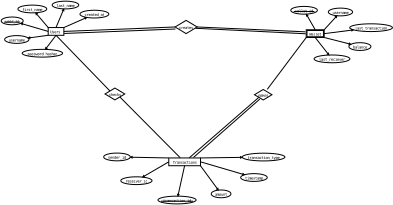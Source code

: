<?xml version="1.0" encoding="UTF-8"?>
<dia:diagram xmlns:dia="http://www.lysator.liu.se/~alla/dia/">
  <dia:layer name="Background" visible="true" active="true">
    <dia:object type="ER - Entity" version="0" id="O0">
      <dia:attribute name="obj_pos">
        <dia:point val="-115.061,-135.799"/>
      </dia:attribute>
      <dia:attribute name="obj_bb">
        <dia:rectangle val="-115.111,-135.849;-109.799,-133.161"/>
      </dia:attribute>
      <dia:attribute name="elem_corner">
        <dia:point val="-115.061,-135.799"/>
      </dia:attribute>
      <dia:attribute name="elem_width">
        <dia:real val="5.213"/>
      </dia:attribute>
      <dia:attribute name="elem_height">
        <dia:real val="2.588"/>
      </dia:attribute>
      <dia:attribute name="border_width">
        <dia:real val="0.1"/>
      </dia:attribute>
      <dia:attribute name="border_color">
        <dia:color val="#000000"/>
      </dia:attribute>
      <dia:attribute name="inner_color">
        <dia:color val="#ffffff"/>
      </dia:attribute>
      <dia:attribute name="name">
        <dia:string>#Users#</dia:string>
      </dia:attribute>
      <dia:attribute name="weak">
        <dia:boolean val="false"/>
      </dia:attribute>
      <dia:attribute name="associative">
        <dia:boolean val="false"/>
      </dia:attribute>
      <dia:attribute name="font">
        <dia:font family="monospace" style="0" name="Courier"/>
      </dia:attribute>
      <dia:attribute name="font_height">
        <dia:real val="1.588"/>
      </dia:attribute>
    </dia:object>
    <dia:object type="ER - Attribute" version="0" id="O1">
      <dia:attribute name="obj_pos">
        <dia:point val="-130.741,-139.309"/>
      </dia:attribute>
      <dia:attribute name="obj_bb">
        <dia:rectangle val="-130.791,-139.359;-123.354,-136.671"/>
      </dia:attribute>
      <dia:attribute name="elem_corner">
        <dia:point val="-130.741,-139.309"/>
      </dia:attribute>
      <dia:attribute name="elem_width">
        <dia:real val="7.338"/>
      </dia:attribute>
      <dia:attribute name="elem_height">
        <dia:real val="2.588"/>
      </dia:attribute>
      <dia:attribute name="border_width">
        <dia:real val="0.1"/>
      </dia:attribute>
      <dia:attribute name="border_color">
        <dia:color val="#000000"/>
      </dia:attribute>
      <dia:attribute name="inner_color">
        <dia:color val="#ffffff"/>
      </dia:attribute>
      <dia:attribute name="name">
        <dia:string>#user_id#</dia:string>
      </dia:attribute>
      <dia:attribute name="key">
        <dia:boolean val="true"/>
      </dia:attribute>
      <dia:attribute name="weak_key">
        <dia:boolean val="false"/>
      </dia:attribute>
      <dia:attribute name="derived">
        <dia:boolean val="false"/>
      </dia:attribute>
      <dia:attribute name="multivalued">
        <dia:boolean val="false"/>
      </dia:attribute>
      <dia:attribute name="font">
        <dia:font family="monospace" style="0" name="Courier"/>
      </dia:attribute>
      <dia:attribute name="font_height">
        <dia:real val="1.588"/>
      </dia:attribute>
    </dia:object>
    <dia:object type="ER - Attribute" version="0" id="O2">
      <dia:attribute name="obj_pos">
        <dia:point val="-125.169,-143.28"/>
      </dia:attribute>
      <dia:attribute name="obj_bb">
        <dia:rectangle val="-125.219,-143.33;-115.494,-140.642"/>
      </dia:attribute>
      <dia:attribute name="elem_corner">
        <dia:point val="-125.169,-143.28"/>
      </dia:attribute>
      <dia:attribute name="elem_width">
        <dia:real val="9.625"/>
      </dia:attribute>
      <dia:attribute name="elem_height">
        <dia:real val="2.588"/>
      </dia:attribute>
      <dia:attribute name="border_width">
        <dia:real val="0.1"/>
      </dia:attribute>
      <dia:attribute name="border_color">
        <dia:color val="#000000"/>
      </dia:attribute>
      <dia:attribute name="inner_color">
        <dia:color val="#ffffff"/>
      </dia:attribute>
      <dia:attribute name="name">
        <dia:string>#first_name#</dia:string>
      </dia:attribute>
      <dia:attribute name="key">
        <dia:boolean val="false"/>
      </dia:attribute>
      <dia:attribute name="weak_key">
        <dia:boolean val="false"/>
      </dia:attribute>
      <dia:attribute name="derived">
        <dia:boolean val="false"/>
      </dia:attribute>
      <dia:attribute name="multivalued">
        <dia:boolean val="false"/>
      </dia:attribute>
      <dia:attribute name="font">
        <dia:font family="monospace" style="0" name="Courier"/>
      </dia:attribute>
      <dia:attribute name="font_height">
        <dia:real val="1.588"/>
      </dia:attribute>
    </dia:object>
    <dia:object type="ER - Attribute" version="0" id="O3">
      <dia:attribute name="obj_pos">
        <dia:point val="-113.743,-144.597"/>
      </dia:attribute>
      <dia:attribute name="obj_bb">
        <dia:rectangle val="-113.793,-144.647;-104.831,-141.959"/>
      </dia:attribute>
      <dia:attribute name="elem_corner">
        <dia:point val="-113.743,-144.597"/>
      </dia:attribute>
      <dia:attribute name="elem_width">
        <dia:real val="8.863"/>
      </dia:attribute>
      <dia:attribute name="elem_height">
        <dia:real val="2.588"/>
      </dia:attribute>
      <dia:attribute name="border_width">
        <dia:real val="0.1"/>
      </dia:attribute>
      <dia:attribute name="border_color">
        <dia:color val="#000000"/>
      </dia:attribute>
      <dia:attribute name="inner_color">
        <dia:color val="#ffffff"/>
      </dia:attribute>
      <dia:attribute name="name">
        <dia:string>#last_name#</dia:string>
      </dia:attribute>
      <dia:attribute name="key">
        <dia:boolean val="false"/>
      </dia:attribute>
      <dia:attribute name="weak_key">
        <dia:boolean val="false"/>
      </dia:attribute>
      <dia:attribute name="derived">
        <dia:boolean val="false"/>
      </dia:attribute>
      <dia:attribute name="multivalued">
        <dia:boolean val="false"/>
      </dia:attribute>
      <dia:attribute name="font">
        <dia:font family="monospace" style="0" name="Courier"/>
      </dia:attribute>
      <dia:attribute name="font_height">
        <dia:real val="1.588"/>
      </dia:attribute>
    </dia:object>
    <dia:object type="ER - Attribute" version="0" id="O4">
      <dia:attribute name="obj_pos">
        <dia:point val="-129.585,-133.114"/>
      </dia:attribute>
      <dia:attribute name="obj_bb">
        <dia:rectangle val="-129.635,-133.164;-121.435,-130.476"/>
      </dia:attribute>
      <dia:attribute name="elem_corner">
        <dia:point val="-129.585,-133.114"/>
      </dia:attribute>
      <dia:attribute name="elem_width">
        <dia:real val="8.1"/>
      </dia:attribute>
      <dia:attribute name="elem_height">
        <dia:real val="2.588"/>
      </dia:attribute>
      <dia:attribute name="border_width">
        <dia:real val="0.1"/>
      </dia:attribute>
      <dia:attribute name="border_color">
        <dia:color val="#000000"/>
      </dia:attribute>
      <dia:attribute name="inner_color">
        <dia:color val="#ffffff"/>
      </dia:attribute>
      <dia:attribute name="name">
        <dia:string>#username#</dia:string>
      </dia:attribute>
      <dia:attribute name="key">
        <dia:boolean val="false"/>
      </dia:attribute>
      <dia:attribute name="weak_key">
        <dia:boolean val="false"/>
      </dia:attribute>
      <dia:attribute name="derived">
        <dia:boolean val="false"/>
      </dia:attribute>
      <dia:attribute name="multivalued">
        <dia:boolean val="false"/>
      </dia:attribute>
      <dia:attribute name="font">
        <dia:font family="monospace" style="0" name="Courier"/>
      </dia:attribute>
      <dia:attribute name="font_height">
        <dia:real val="1.588"/>
      </dia:attribute>
    </dia:object>
    <dia:object type="ER - Attribute" version="0" id="O5">
      <dia:attribute name="obj_pos">
        <dia:point val="-123.731,-128.532"/>
      </dia:attribute>
      <dia:attribute name="obj_bb">
        <dia:rectangle val="-123.781,-128.582;-110.244,-125.894"/>
      </dia:attribute>
      <dia:attribute name="elem_corner">
        <dia:point val="-123.731,-128.532"/>
      </dia:attribute>
      <dia:attribute name="elem_width">
        <dia:real val="13.438"/>
      </dia:attribute>
      <dia:attribute name="elem_height">
        <dia:real val="2.588"/>
      </dia:attribute>
      <dia:attribute name="border_width">
        <dia:real val="0.1"/>
      </dia:attribute>
      <dia:attribute name="border_color">
        <dia:color val="#000000"/>
      </dia:attribute>
      <dia:attribute name="inner_color">
        <dia:color val="#ffffff"/>
      </dia:attribute>
      <dia:attribute name="name">
        <dia:string>#password_hashed#</dia:string>
      </dia:attribute>
      <dia:attribute name="key">
        <dia:boolean val="false"/>
      </dia:attribute>
      <dia:attribute name="weak_key">
        <dia:boolean val="false"/>
      </dia:attribute>
      <dia:attribute name="derived">
        <dia:boolean val="false"/>
      </dia:attribute>
      <dia:attribute name="multivalued">
        <dia:boolean val="false"/>
      </dia:attribute>
      <dia:attribute name="font">
        <dia:font family="monospace" style="0" name="Courier"/>
      </dia:attribute>
      <dia:attribute name="font_height">
        <dia:real val="1.588"/>
      </dia:attribute>
    </dia:object>
    <dia:object type="ER - Attribute" version="0" id="O6">
      <dia:attribute name="obj_pos">
        <dia:point val="-104.483,-141.57"/>
      </dia:attribute>
      <dia:attribute name="obj_bb">
        <dia:rectangle val="-104.533,-141.62;-94.808,-138.932"/>
      </dia:attribute>
      <dia:attribute name="elem_corner">
        <dia:point val="-104.483,-141.57"/>
      </dia:attribute>
      <dia:attribute name="elem_width">
        <dia:real val="9.625"/>
      </dia:attribute>
      <dia:attribute name="elem_height">
        <dia:real val="2.588"/>
      </dia:attribute>
      <dia:attribute name="border_width">
        <dia:real val="0.1"/>
      </dia:attribute>
      <dia:attribute name="border_color">
        <dia:color val="#000000"/>
      </dia:attribute>
      <dia:attribute name="inner_color">
        <dia:color val="#ffffff"/>
      </dia:attribute>
      <dia:attribute name="name">
        <dia:string>#created_at#</dia:string>
      </dia:attribute>
      <dia:attribute name="key">
        <dia:boolean val="false"/>
      </dia:attribute>
      <dia:attribute name="weak_key">
        <dia:boolean val="false"/>
      </dia:attribute>
      <dia:attribute name="derived">
        <dia:boolean val="false"/>
      </dia:attribute>
      <dia:attribute name="multivalued">
        <dia:boolean val="false"/>
      </dia:attribute>
      <dia:attribute name="font">
        <dia:font family="monospace" style="0" name="Courier"/>
      </dia:attribute>
      <dia:attribute name="font_height">
        <dia:real val="1.588"/>
      </dia:attribute>
    </dia:object>
    <dia:object type="Standard - Line" version="0" id="O7">
      <dia:attribute name="obj_pos">
        <dia:point val="-109.849,-135.799"/>
      </dia:attribute>
      <dia:attribute name="obj_bb">
        <dia:rectangle val="-109.915,-139.246;-102.123,-135.733"/>
      </dia:attribute>
      <dia:attribute name="conn_endpoints">
        <dia:point val="-109.849,-135.799"/>
        <dia:point val="-102.226,-139.152"/>
      </dia:attribute>
      <dia:attribute name="numcp">
        <dia:int val="1"/>
      </dia:attribute>
      <dia:attribute name="end_arrow">
        <dia:enum val="3"/>
      </dia:attribute>
      <dia:attribute name="end_arrow_length">
        <dia:real val="0.5"/>
      </dia:attribute>
      <dia:attribute name="end_arrow_width">
        <dia:real val="0.5"/>
      </dia:attribute>
      <dia:connections>
        <dia:connection handle="0" to="O0" connection="2"/>
        <dia:connection handle="1" to="O6" connection="8"/>
      </dia:connections>
    </dia:object>
    <dia:object type="Standard - Line" version="0" id="O8">
      <dia:attribute name="obj_pos">
        <dia:point val="-112.455,-135.799"/>
      </dia:attribute>
      <dia:attribute name="obj_bb">
        <dia:rectangle val="-112.52,-142.076;-109.766,-135.734"/>
      </dia:attribute>
      <dia:attribute name="conn_endpoints">
        <dia:point val="-112.455,-135.799"/>
        <dia:point val="-109.869,-141.973"/>
      </dia:attribute>
      <dia:attribute name="numcp">
        <dia:int val="1"/>
      </dia:attribute>
      <dia:attribute name="end_arrow">
        <dia:enum val="3"/>
      </dia:attribute>
      <dia:attribute name="end_arrow_length">
        <dia:real val="0.5"/>
      </dia:attribute>
      <dia:attribute name="end_arrow_width">
        <dia:real val="0.5"/>
      </dia:attribute>
      <dia:connections>
        <dia:connection handle="0" to="O0" connection="1"/>
        <dia:connection handle="1" to="O3" connection="8"/>
      </dia:connections>
    </dia:object>
    <dia:object type="Standard - Line" version="0" id="O9">
      <dia:attribute name="obj_pos">
        <dia:point val="-115.061,-135.799"/>
      </dia:attribute>
      <dia:attribute name="obj_bb">
        <dia:rectangle val="-119.32,-140.775;-114.991,-135.729"/>
      </dia:attribute>
      <dia:attribute name="conn_endpoints">
        <dia:point val="-115.061,-135.799"/>
        <dia:point val="-119.247,-140.69"/>
      </dia:attribute>
      <dia:attribute name="numcp">
        <dia:int val="1"/>
      </dia:attribute>
      <dia:attribute name="end_arrow">
        <dia:enum val="3"/>
      </dia:attribute>
      <dia:attribute name="end_arrow_length">
        <dia:real val="0.5"/>
      </dia:attribute>
      <dia:attribute name="end_arrow_width">
        <dia:real val="0.5"/>
      </dia:attribute>
      <dia:connections>
        <dia:connection handle="0" to="O0" connection="0"/>
        <dia:connection handle="1" to="O2" connection="8"/>
      </dia:connections>
    </dia:object>
    <dia:object type="Standard - Line" version="0" id="O10">
      <dia:attribute name="obj_pos">
        <dia:point val="-115.061,-134.505"/>
      </dia:attribute>
      <dia:attribute name="obj_bb">
        <dia:rectangle val="-124.307,-137.339;-114.999,-134.443"/>
      </dia:attribute>
      <dia:attribute name="conn_endpoints">
        <dia:point val="-115.061,-134.505"/>
        <dia:point val="-124.2,-137.176"/>
      </dia:attribute>
      <dia:attribute name="numcp">
        <dia:int val="1"/>
      </dia:attribute>
      <dia:attribute name="end_arrow">
        <dia:enum val="3"/>
      </dia:attribute>
      <dia:attribute name="end_arrow_length">
        <dia:real val="0.5"/>
      </dia:attribute>
      <dia:attribute name="end_arrow_width">
        <dia:real val="0.5"/>
      </dia:attribute>
      <dia:connections>
        <dia:connection handle="0" to="O0" connection="3"/>
        <dia:connection handle="1" to="O1" connection="8"/>
      </dia:connections>
    </dia:object>
    <dia:object type="Standard - Line" version="0" id="O11">
      <dia:attribute name="obj_pos">
        <dia:point val="-115.061,-133.211"/>
      </dia:attribute>
      <dia:attribute name="obj_bb">
        <dia:rectangle val="-121.859,-133.267;-115.005,-132.067"/>
      </dia:attribute>
      <dia:attribute name="conn_endpoints">
        <dia:point val="-115.061,-133.211"/>
        <dia:point val="-121.748,-132.323"/>
      </dia:attribute>
      <dia:attribute name="numcp">
        <dia:int val="1"/>
      </dia:attribute>
      <dia:attribute name="end_arrow">
        <dia:enum val="3"/>
      </dia:attribute>
      <dia:attribute name="end_arrow_length">
        <dia:real val="0.5"/>
      </dia:attribute>
      <dia:attribute name="end_arrow_width">
        <dia:real val="0.5"/>
      </dia:attribute>
      <dia:connections>
        <dia:connection handle="0" to="O0" connection="5"/>
        <dia:connection handle="1" to="O4" connection="8"/>
      </dia:connections>
    </dia:object>
    <dia:object type="Standard - Line" version="0" id="O12">
      <dia:attribute name="obj_pos">
        <dia:point val="-112.455,-133.211"/>
      </dia:attribute>
      <dia:attribute name="obj_bb">
        <dia:rectangle val="-116.075,-133.281;-112.385,-128.469"/>
      </dia:attribute>
      <dia:attribute name="conn_endpoints">
        <dia:point val="-112.455,-133.211"/>
        <dia:point val="-116.005,-128.558"/>
      </dia:attribute>
      <dia:attribute name="numcp">
        <dia:int val="1"/>
      </dia:attribute>
      <dia:attribute name="end_arrow">
        <dia:enum val="3"/>
      </dia:attribute>
      <dia:attribute name="end_arrow_length">
        <dia:real val="0.5"/>
      </dia:attribute>
      <dia:attribute name="end_arrow_width">
        <dia:real val="0.5"/>
      </dia:attribute>
      <dia:connections>
        <dia:connection handle="0" to="O0" connection="6"/>
        <dia:connection handle="1" to="O5" connection="8"/>
      </dia:connections>
    </dia:object>
    <dia:object type="ER - Entity" version="0" id="O13">
      <dia:attribute name="obj_pos">
        <dia:point val="-29.047,-135.066"/>
      </dia:attribute>
      <dia:attribute name="obj_bb">
        <dia:rectangle val="-29.097,-135.116;-23.022,-132.428"/>
      </dia:attribute>
      <dia:attribute name="elem_corner">
        <dia:point val="-29.047,-135.066"/>
      </dia:attribute>
      <dia:attribute name="elem_width">
        <dia:real val="5.975"/>
      </dia:attribute>
      <dia:attribute name="elem_height">
        <dia:real val="2.588"/>
      </dia:attribute>
      <dia:attribute name="border_width">
        <dia:real val="0.1"/>
      </dia:attribute>
      <dia:attribute name="border_color">
        <dia:color val="#000000"/>
      </dia:attribute>
      <dia:attribute name="inner_color">
        <dia:color val="#ffffff"/>
      </dia:attribute>
      <dia:attribute name="name">
        <dia:string>#Wallet#</dia:string>
      </dia:attribute>
      <dia:attribute name="weak">
        <dia:boolean val="true"/>
      </dia:attribute>
      <dia:attribute name="associative">
        <dia:boolean val="false"/>
      </dia:attribute>
      <dia:attribute name="font">
        <dia:font family="monospace" style="0" name="Courier"/>
      </dia:attribute>
      <dia:attribute name="font_height">
        <dia:real val="1.588"/>
      </dia:attribute>
    </dia:object>
    <dia:object type="ER - Attribute" version="0" id="O14">
      <dia:attribute name="obj_pos">
        <dia:point val="-34.209,-142.844"/>
      </dia:attribute>
      <dia:attribute name="obj_bb">
        <dia:rectangle val="-34.259,-142.894;-25.297,-140.206"/>
      </dia:attribute>
      <dia:attribute name="elem_corner">
        <dia:point val="-34.209,-142.844"/>
      </dia:attribute>
      <dia:attribute name="elem_width">
        <dia:real val="8.863"/>
      </dia:attribute>
      <dia:attribute name="elem_height">
        <dia:real val="2.588"/>
      </dia:attribute>
      <dia:attribute name="border_width">
        <dia:real val="0.1"/>
      </dia:attribute>
      <dia:attribute name="border_color">
        <dia:color val="#000000"/>
      </dia:attribute>
      <dia:attribute name="inner_color">
        <dia:color val="#ffffff"/>
      </dia:attribute>
      <dia:attribute name="name">
        <dia:string>#wallet_id#</dia:string>
      </dia:attribute>
      <dia:attribute name="key">
        <dia:boolean val="true"/>
      </dia:attribute>
      <dia:attribute name="weak_key">
        <dia:boolean val="false"/>
      </dia:attribute>
      <dia:attribute name="derived">
        <dia:boolean val="false"/>
      </dia:attribute>
      <dia:attribute name="multivalued">
        <dia:boolean val="false"/>
      </dia:attribute>
      <dia:attribute name="font">
        <dia:font family="monospace" style="0" name="Courier"/>
      </dia:attribute>
      <dia:attribute name="font_height">
        <dia:real val="1.588"/>
      </dia:attribute>
    </dia:object>
    <dia:object type="ER - Attribute" version="0" id="O15">
      <dia:attribute name="obj_pos">
        <dia:point val="-21.694,-142.278"/>
      </dia:attribute>
      <dia:attribute name="obj_bb">
        <dia:rectangle val="-21.744,-142.328;-13.543,-139.64"/>
      </dia:attribute>
      <dia:attribute name="elem_corner">
        <dia:point val="-21.694,-142.278"/>
      </dia:attribute>
      <dia:attribute name="elem_width">
        <dia:real val="8.1"/>
      </dia:attribute>
      <dia:attribute name="elem_height">
        <dia:real val="2.588"/>
      </dia:attribute>
      <dia:attribute name="border_width">
        <dia:real val="0.1"/>
      </dia:attribute>
      <dia:attribute name="border_color">
        <dia:color val="#000000"/>
      </dia:attribute>
      <dia:attribute name="inner_color">
        <dia:color val="#ffffff"/>
      </dia:attribute>
      <dia:attribute name="name">
        <dia:string>#username#</dia:string>
      </dia:attribute>
      <dia:attribute name="key">
        <dia:boolean val="false"/>
      </dia:attribute>
      <dia:attribute name="weak_key">
        <dia:boolean val="false"/>
      </dia:attribute>
      <dia:attribute name="derived">
        <dia:boolean val="false"/>
      </dia:attribute>
      <dia:attribute name="multivalued">
        <dia:boolean val="false"/>
      </dia:attribute>
      <dia:attribute name="font">
        <dia:font family="monospace" style="0" name="Courier"/>
      </dia:attribute>
      <dia:attribute name="font_height">
        <dia:real val="1.588"/>
      </dia:attribute>
    </dia:object>
    <dia:object type="ER - Attribute" version="0" id="O16">
      <dia:attribute name="obj_pos">
        <dia:point val="-14.835,-130.753"/>
      </dia:attribute>
      <dia:attribute name="obj_bb">
        <dia:rectangle val="-14.885,-130.803;-7.447,-128.115"/>
      </dia:attribute>
      <dia:attribute name="elem_corner">
        <dia:point val="-14.835,-130.753"/>
      </dia:attribute>
      <dia:attribute name="elem_width">
        <dia:real val="7.338"/>
      </dia:attribute>
      <dia:attribute name="elem_height">
        <dia:real val="2.588"/>
      </dia:attribute>
      <dia:attribute name="border_width">
        <dia:real val="0.1"/>
      </dia:attribute>
      <dia:attribute name="border_color">
        <dia:color val="#000000"/>
      </dia:attribute>
      <dia:attribute name="inner_color">
        <dia:color val="#ffffff"/>
      </dia:attribute>
      <dia:attribute name="name">
        <dia:string>#balance#</dia:string>
      </dia:attribute>
      <dia:attribute name="key">
        <dia:boolean val="false"/>
      </dia:attribute>
      <dia:attribute name="weak_key">
        <dia:boolean val="false"/>
      </dia:attribute>
      <dia:attribute name="derived">
        <dia:boolean val="false"/>
      </dia:attribute>
      <dia:attribute name="multivalued">
        <dia:boolean val="false"/>
      </dia:attribute>
      <dia:attribute name="font">
        <dia:font family="monospace" style="0" name="Courier"/>
      </dia:attribute>
      <dia:attribute name="font_height">
        <dia:real val="1.588"/>
      </dia:attribute>
    </dia:object>
    <dia:object type="ER - Attribute" version="0" id="O17">
      <dia:attribute name="obj_pos">
        <dia:point val="-14.552,-137.046"/>
      </dia:attribute>
      <dia:attribute name="obj_bb">
        <dia:rectangle val="-14.602,-137.096;-0.302,-134.408"/>
      </dia:attribute>
      <dia:attribute name="elem_corner">
        <dia:point val="-14.552,-137.046"/>
      </dia:attribute>
      <dia:attribute name="elem_width">
        <dia:real val="14.2"/>
      </dia:attribute>
      <dia:attribute name="elem_height">
        <dia:real val="2.588"/>
      </dia:attribute>
      <dia:attribute name="border_width">
        <dia:real val="0.1"/>
      </dia:attribute>
      <dia:attribute name="border_color">
        <dia:color val="#000000"/>
      </dia:attribute>
      <dia:attribute name="inner_color">
        <dia:color val="#ffffff"/>
      </dia:attribute>
      <dia:attribute name="name">
        <dia:string>#last_transaction#</dia:string>
      </dia:attribute>
      <dia:attribute name="key">
        <dia:boolean val="false"/>
      </dia:attribute>
      <dia:attribute name="weak_key">
        <dia:boolean val="false"/>
      </dia:attribute>
      <dia:attribute name="derived">
        <dia:boolean val="false"/>
      </dia:attribute>
      <dia:attribute name="multivalued">
        <dia:boolean val="false"/>
      </dia:attribute>
      <dia:attribute name="font">
        <dia:font family="monospace" style="0" name="Courier"/>
      </dia:attribute>
      <dia:attribute name="font_height">
        <dia:real val="1.588"/>
      </dia:attribute>
    </dia:object>
    <dia:object type="ER - Attribute" version="0" id="O18">
      <dia:attribute name="obj_pos">
        <dia:point val="-26.431,-126.651"/>
      </dia:attribute>
      <dia:attribute name="obj_bb">
        <dia:rectangle val="-26.481,-126.701;-14.469,-124.013"/>
      </dia:attribute>
      <dia:attribute name="elem_corner">
        <dia:point val="-26.431,-126.651"/>
      </dia:attribute>
      <dia:attribute name="elem_width">
        <dia:real val="11.912"/>
      </dia:attribute>
      <dia:attribute name="elem_height">
        <dia:real val="2.588"/>
      </dia:attribute>
      <dia:attribute name="border_width">
        <dia:real val="0.1"/>
      </dia:attribute>
      <dia:attribute name="border_color">
        <dia:color val="#000000"/>
      </dia:attribute>
      <dia:attribute name="inner_color">
        <dia:color val="#ffffff"/>
      </dia:attribute>
      <dia:attribute name="name">
        <dia:string>#last_reciever#</dia:string>
      </dia:attribute>
      <dia:attribute name="key">
        <dia:boolean val="false"/>
      </dia:attribute>
      <dia:attribute name="weak_key">
        <dia:boolean val="false"/>
      </dia:attribute>
      <dia:attribute name="derived">
        <dia:boolean val="false"/>
      </dia:attribute>
      <dia:attribute name="multivalued">
        <dia:boolean val="false"/>
      </dia:attribute>
      <dia:attribute name="font">
        <dia:font family="monospace" style="0" name="Courier"/>
      </dia:attribute>
      <dia:attribute name="font_height">
        <dia:real val="1.588"/>
      </dia:attribute>
    </dia:object>
    <dia:object type="Standard - Line" version="0" id="O19">
      <dia:attribute name="obj_pos">
        <dia:point val="-26.06,-135.066"/>
      </dia:attribute>
      <dia:attribute name="obj_bb">
        <dia:rectangle val="-29.091,-140.328;-25.992,-134.998"/>
      </dia:attribute>
      <dia:attribute name="conn_endpoints">
        <dia:point val="-26.06,-135.066"/>
        <dia:point val="-29.021,-140.231"/>
      </dia:attribute>
      <dia:attribute name="numcp">
        <dia:int val="1"/>
      </dia:attribute>
      <dia:attribute name="end_arrow">
        <dia:enum val="3"/>
      </dia:attribute>
      <dia:attribute name="end_arrow_length">
        <dia:real val="0.5"/>
      </dia:attribute>
      <dia:attribute name="end_arrow_width">
        <dia:real val="0.5"/>
      </dia:attribute>
      <dia:connections>
        <dia:connection handle="0" to="O13" connection="1"/>
        <dia:connection handle="1" to="O14" connection="8"/>
      </dia:connections>
    </dia:object>
    <dia:object type="Standard - Line" version="0" id="O20">
      <dia:attribute name="obj_pos">
        <dia:point val="-23.072,-135.066"/>
      </dia:attribute>
      <dia:attribute name="obj_bb">
        <dia:rectangle val="-23.143,-139.789;-18.74,-134.995"/>
      </dia:attribute>
      <dia:attribute name="conn_endpoints">
        <dia:point val="-23.072,-135.066"/>
        <dia:point val="-18.816,-139.706"/>
      </dia:attribute>
      <dia:attribute name="numcp">
        <dia:int val="1"/>
      </dia:attribute>
      <dia:attribute name="end_arrow">
        <dia:enum val="3"/>
      </dia:attribute>
      <dia:attribute name="end_arrow_length">
        <dia:real val="0.5"/>
      </dia:attribute>
      <dia:attribute name="end_arrow_width">
        <dia:real val="0.5"/>
      </dia:attribute>
      <dia:connections>
        <dia:connection handle="0" to="O13" connection="2"/>
        <dia:connection handle="1" to="O15" connection="8"/>
      </dia:connections>
    </dia:object>
    <dia:object type="Standard - Line" version="0" id="O21">
      <dia:attribute name="obj_pos">
        <dia:point val="-23.072,-133.772"/>
      </dia:attribute>
      <dia:attribute name="obj_bb">
        <dia:rectangle val="-23.128,-135.266;-13.219,-133.716"/>
      </dia:attribute>
      <dia:attribute name="conn_endpoints">
        <dia:point val="-23.072,-133.772"/>
        <dia:point val="-13.33,-135.007"/>
      </dia:attribute>
      <dia:attribute name="numcp">
        <dia:int val="1"/>
      </dia:attribute>
      <dia:attribute name="end_arrow">
        <dia:enum val="3"/>
      </dia:attribute>
      <dia:attribute name="end_arrow_length">
        <dia:real val="0.5"/>
      </dia:attribute>
      <dia:attribute name="end_arrow_width">
        <dia:real val="0.5"/>
      </dia:attribute>
      <dia:connections>
        <dia:connection handle="0" to="O13" connection="4"/>
        <dia:connection handle="1" to="O17" connection="8"/>
      </dia:connections>
    </dia:object>
    <dia:object type="Standard - Line" version="0" id="O22">
      <dia:attribute name="obj_pos">
        <dia:point val="-23.072,-132.478"/>
      </dia:attribute>
      <dia:attribute name="obj_bb">
        <dia:rectangle val="-23.133,-132.539;-14.084,-130.041"/>
      </dia:attribute>
      <dia:attribute name="conn_endpoints">
        <dia:point val="-23.072,-132.478"/>
        <dia:point val="-14.193,-130.227"/>
      </dia:attribute>
      <dia:attribute name="numcp">
        <dia:int val="1"/>
      </dia:attribute>
      <dia:attribute name="end_arrow">
        <dia:enum val="3"/>
      </dia:attribute>
      <dia:attribute name="end_arrow_length">
        <dia:real val="0.5"/>
      </dia:attribute>
      <dia:attribute name="end_arrow_width">
        <dia:real val="0.5"/>
      </dia:attribute>
      <dia:connections>
        <dia:connection handle="0" to="O13" connection="7"/>
        <dia:connection handle="1" to="O16" connection="8"/>
      </dia:connections>
    </dia:object>
    <dia:object type="Standard - Line" version="0" id="O23">
      <dia:attribute name="obj_pos">
        <dia:point val="-26.06,-132.478"/>
      </dia:attribute>
      <dia:attribute name="obj_bb">
        <dia:rectangle val="-26.13,-132.548;-21.436,-126.584"/>
      </dia:attribute>
      <dia:attribute name="conn_endpoints">
        <dia:point val="-26.06,-132.478"/>
        <dia:point val="-21.506,-126.672"/>
      </dia:attribute>
      <dia:attribute name="numcp">
        <dia:int val="1"/>
      </dia:attribute>
      <dia:attribute name="end_arrow">
        <dia:enum val="3"/>
      </dia:attribute>
      <dia:attribute name="end_arrow_length">
        <dia:real val="0.5"/>
      </dia:attribute>
      <dia:attribute name="end_arrow_width">
        <dia:real val="0.5"/>
      </dia:attribute>
      <dia:connections>
        <dia:connection handle="0" to="O13" connection="6"/>
        <dia:connection handle="1" to="O18" connection="8"/>
      </dia:connections>
    </dia:object>
    <dia:object type="ER - Entity" version="0" id="O24">
      <dia:attribute name="obj_pos">
        <dia:point val="-74.865,-92.331"/>
      </dia:attribute>
      <dia:attribute name="obj_bb">
        <dia:rectangle val="-74.915,-92.381;-64.265,-89.694"/>
      </dia:attribute>
      <dia:attribute name="elem_corner">
        <dia:point val="-74.865,-92.331"/>
      </dia:attribute>
      <dia:attribute name="elem_width">
        <dia:real val="10.55"/>
      </dia:attribute>
      <dia:attribute name="elem_height">
        <dia:real val="2.588"/>
      </dia:attribute>
      <dia:attribute name="border_width">
        <dia:real val="0.1"/>
      </dia:attribute>
      <dia:attribute name="border_color">
        <dia:color val="#000000"/>
      </dia:attribute>
      <dia:attribute name="inner_color">
        <dia:color val="#ffffff"/>
      </dia:attribute>
      <dia:attribute name="name">
        <dia:string>#Transactions#</dia:string>
      </dia:attribute>
      <dia:attribute name="weak">
        <dia:boolean val="false"/>
      </dia:attribute>
      <dia:attribute name="associative">
        <dia:boolean val="false"/>
      </dia:attribute>
      <dia:attribute name="font">
        <dia:font family="monospace" style="0" name="Courier"/>
      </dia:attribute>
      <dia:attribute name="font_height">
        <dia:real val="1.588"/>
      </dia:attribute>
    </dia:object>
    <dia:object type="ER - Attribute" version="0" id="O25">
      <dia:attribute name="obj_pos">
        <dia:point val="-78.471,-79.603"/>
      </dia:attribute>
      <dia:attribute name="obj_bb">
        <dia:rectangle val="-78.521,-79.653;-65.746,-76.966"/>
      </dia:attribute>
      <dia:attribute name="elem_corner">
        <dia:point val="-78.471,-79.603"/>
      </dia:attribute>
      <dia:attribute name="elem_width">
        <dia:real val="12.675"/>
      </dia:attribute>
      <dia:attribute name="elem_height">
        <dia:real val="2.588"/>
      </dia:attribute>
      <dia:attribute name="border_width">
        <dia:real val="0.1"/>
      </dia:attribute>
      <dia:attribute name="border_color">
        <dia:color val="#000000"/>
      </dia:attribute>
      <dia:attribute name="inner_color">
        <dia:color val="#ffffff"/>
      </dia:attribute>
      <dia:attribute name="name">
        <dia:string>#transaction_id#</dia:string>
      </dia:attribute>
      <dia:attribute name="key">
        <dia:boolean val="true"/>
      </dia:attribute>
      <dia:attribute name="weak_key">
        <dia:boolean val="false"/>
      </dia:attribute>
      <dia:attribute name="derived">
        <dia:boolean val="false"/>
      </dia:attribute>
      <dia:attribute name="multivalued">
        <dia:boolean val="false"/>
      </dia:attribute>
      <dia:attribute name="font">
        <dia:font family="monospace" style="0" name="Courier"/>
      </dia:attribute>
      <dia:attribute name="font_height">
        <dia:real val="1.588"/>
      </dia:attribute>
    </dia:object>
    <dia:object type="ER - Attribute" version="0" id="O26">
      <dia:attribute name="obj_pos">
        <dia:point val="-96.572,-93.958"/>
      </dia:attribute>
      <dia:attribute name="obj_bb">
        <dia:rectangle val="-96.622,-94.008;-87.659,-91.32"/>
      </dia:attribute>
      <dia:attribute name="elem_corner">
        <dia:point val="-96.572,-93.958"/>
      </dia:attribute>
      <dia:attribute name="elem_width">
        <dia:real val="8.863"/>
      </dia:attribute>
      <dia:attribute name="elem_height">
        <dia:real val="2.588"/>
      </dia:attribute>
      <dia:attribute name="border_width">
        <dia:real val="0.1"/>
      </dia:attribute>
      <dia:attribute name="border_color">
        <dia:color val="#000000"/>
      </dia:attribute>
      <dia:attribute name="inner_color">
        <dia:color val="#ffffff"/>
      </dia:attribute>
      <dia:attribute name="name">
        <dia:string>#sender_id#</dia:string>
      </dia:attribute>
      <dia:attribute name="key">
        <dia:boolean val="false"/>
      </dia:attribute>
      <dia:attribute name="weak_key">
        <dia:boolean val="false"/>
      </dia:attribute>
      <dia:attribute name="derived">
        <dia:boolean val="false"/>
      </dia:attribute>
      <dia:attribute name="multivalued">
        <dia:boolean val="false"/>
      </dia:attribute>
      <dia:attribute name="font">
        <dia:font family="monospace" style="0" name="Courier"/>
      </dia:attribute>
      <dia:attribute name="font_height">
        <dia:real val="1.588"/>
      </dia:attribute>
    </dia:object>
    <dia:object type="ER - Attribute" version="0" id="O27">
      <dia:attribute name="obj_pos">
        <dia:point val="-90.865,-86.044"/>
      </dia:attribute>
      <dia:attribute name="obj_bb">
        <dia:rectangle val="-90.915,-86.094;-80.428,-83.407"/>
      </dia:attribute>
      <dia:attribute name="elem_corner">
        <dia:point val="-90.865,-86.044"/>
      </dia:attribute>
      <dia:attribute name="elem_width">
        <dia:real val="10.387"/>
      </dia:attribute>
      <dia:attribute name="elem_height">
        <dia:real val="2.588"/>
      </dia:attribute>
      <dia:attribute name="border_width">
        <dia:real val="0.1"/>
      </dia:attribute>
      <dia:attribute name="border_color">
        <dia:color val="#000000"/>
      </dia:attribute>
      <dia:attribute name="inner_color">
        <dia:color val="#ffffff"/>
      </dia:attribute>
      <dia:attribute name="name">
        <dia:string>#receiver_id#</dia:string>
      </dia:attribute>
      <dia:attribute name="key">
        <dia:boolean val="false"/>
      </dia:attribute>
      <dia:attribute name="weak_key">
        <dia:boolean val="false"/>
      </dia:attribute>
      <dia:attribute name="derived">
        <dia:boolean val="false"/>
      </dia:attribute>
      <dia:attribute name="multivalued">
        <dia:boolean val="false"/>
      </dia:attribute>
      <dia:attribute name="font">
        <dia:font family="monospace" style="0" name="Courier"/>
      </dia:attribute>
      <dia:attribute name="font_height">
        <dia:real val="1.588"/>
      </dia:attribute>
    </dia:object>
    <dia:object type="ER - Attribute" version="0" id="O28">
      <dia:attribute name="obj_pos">
        <dia:point val="-60.723,-81.654"/>
      </dia:attribute>
      <dia:attribute name="obj_bb">
        <dia:rectangle val="-60.773,-81.704;-54.098,-79.017"/>
      </dia:attribute>
      <dia:attribute name="elem_corner">
        <dia:point val="-60.723,-81.654"/>
      </dia:attribute>
      <dia:attribute name="elem_width">
        <dia:real val="6.575"/>
      </dia:attribute>
      <dia:attribute name="elem_height">
        <dia:real val="2.588"/>
      </dia:attribute>
      <dia:attribute name="border_width">
        <dia:real val="0.1"/>
      </dia:attribute>
      <dia:attribute name="border_color">
        <dia:color val="#000000"/>
      </dia:attribute>
      <dia:attribute name="inner_color">
        <dia:color val="#ffffff"/>
      </dia:attribute>
      <dia:attribute name="name">
        <dia:string>#amount#</dia:string>
      </dia:attribute>
      <dia:attribute name="key">
        <dia:boolean val="false"/>
      </dia:attribute>
      <dia:attribute name="weak_key">
        <dia:boolean val="false"/>
      </dia:attribute>
      <dia:attribute name="derived">
        <dia:boolean val="false"/>
      </dia:attribute>
      <dia:attribute name="multivalued">
        <dia:boolean val="false"/>
      </dia:attribute>
      <dia:attribute name="font">
        <dia:font family="monospace" style="0" name="Courier"/>
      </dia:attribute>
      <dia:attribute name="font_height">
        <dia:real val="1.588"/>
      </dia:attribute>
    </dia:object>
    <dia:object type="ER - Attribute" version="0" id="O29">
      <dia:attribute name="obj_pos">
        <dia:point val="-50.915,-87.105"/>
      </dia:attribute>
      <dia:attribute name="obj_bb">
        <dia:rectangle val="-50.965,-87.155;-42.003,-84.468"/>
      </dia:attribute>
      <dia:attribute name="elem_corner">
        <dia:point val="-50.915,-87.105"/>
      </dia:attribute>
      <dia:attribute name="elem_width">
        <dia:real val="8.863"/>
      </dia:attribute>
      <dia:attribute name="elem_height">
        <dia:real val="2.588"/>
      </dia:attribute>
      <dia:attribute name="border_width">
        <dia:real val="0.1"/>
      </dia:attribute>
      <dia:attribute name="border_color">
        <dia:color val="#000000"/>
      </dia:attribute>
      <dia:attribute name="inner_color">
        <dia:color val="#ffffff"/>
      </dia:attribute>
      <dia:attribute name="name">
        <dia:string>#timestamp#</dia:string>
      </dia:attribute>
      <dia:attribute name="key">
        <dia:boolean val="false"/>
      </dia:attribute>
      <dia:attribute name="weak_key">
        <dia:boolean val="false"/>
      </dia:attribute>
      <dia:attribute name="derived">
        <dia:boolean val="false"/>
      </dia:attribute>
      <dia:attribute name="multivalued">
        <dia:boolean val="false"/>
      </dia:attribute>
      <dia:attribute name="font">
        <dia:font family="monospace" style="0" name="Courier"/>
      </dia:attribute>
      <dia:attribute name="font_height">
        <dia:real val="1.588"/>
      </dia:attribute>
    </dia:object>
    <dia:object type="ER - Attribute" version="0" id="O30">
      <dia:attribute name="obj_pos">
        <dia:point val="-50.385,-93.922"/>
      </dia:attribute>
      <dia:attribute name="obj_bb">
        <dia:rectangle val="-50.435,-93.972;-36.135,-91.284"/>
      </dia:attribute>
      <dia:attribute name="elem_corner">
        <dia:point val="-50.385,-93.922"/>
      </dia:attribute>
      <dia:attribute name="elem_width">
        <dia:real val="14.2"/>
      </dia:attribute>
      <dia:attribute name="elem_height">
        <dia:real val="2.588"/>
      </dia:attribute>
      <dia:attribute name="border_width">
        <dia:real val="0.1"/>
      </dia:attribute>
      <dia:attribute name="border_color">
        <dia:color val="#000000"/>
      </dia:attribute>
      <dia:attribute name="inner_color">
        <dia:color val="#ffffff"/>
      </dia:attribute>
      <dia:attribute name="name">
        <dia:string>#transaction_type#</dia:string>
      </dia:attribute>
      <dia:attribute name="key">
        <dia:boolean val="false"/>
      </dia:attribute>
      <dia:attribute name="weak_key">
        <dia:boolean val="false"/>
      </dia:attribute>
      <dia:attribute name="derived">
        <dia:boolean val="false"/>
      </dia:attribute>
      <dia:attribute name="multivalued">
        <dia:boolean val="false"/>
      </dia:attribute>
      <dia:attribute name="font">
        <dia:font family="monospace" style="0" name="Courier"/>
      </dia:attribute>
      <dia:attribute name="font_height">
        <dia:real val="1.588"/>
      </dia:attribute>
    </dia:object>
    <dia:object type="Standard - Line" version="0" id="O31">
      <dia:attribute name="obj_pos">
        <dia:point val="-69.59,-89.744"/>
      </dia:attribute>
      <dia:attribute name="obj_bb">
        <dia:rectangle val="-72.039,-89.804;-69.531,-79.541"/>
      </dia:attribute>
      <dia:attribute name="conn_endpoints">
        <dia:point val="-69.59,-89.744"/>
        <dia:point val="-71.836,-79.65"/>
      </dia:attribute>
      <dia:attribute name="numcp">
        <dia:int val="1"/>
      </dia:attribute>
      <dia:attribute name="end_arrow">
        <dia:enum val="3"/>
      </dia:attribute>
      <dia:attribute name="end_arrow_length">
        <dia:real val="0.5"/>
      </dia:attribute>
      <dia:attribute name="end_arrow_width">
        <dia:real val="0.5"/>
      </dia:attribute>
      <dia:connections>
        <dia:connection handle="0" to="O24" connection="6"/>
        <dia:connection handle="1" to="O25" connection="8"/>
      </dia:connections>
    </dia:object>
    <dia:object type="Standard - Line" version="0" id="O32">
      <dia:attribute name="obj_pos">
        <dia:point val="-64.315,-89.744"/>
      </dia:attribute>
      <dia:attribute name="obj_bb">
        <dia:rectangle val="-64.385,-89.814;-58.307,-81.554"/>
      </dia:attribute>
      <dia:attribute name="conn_endpoints">
        <dia:point val="-64.315,-89.744"/>
        <dia:point val="-58.377,-81.644"/>
      </dia:attribute>
      <dia:attribute name="numcp">
        <dia:int val="1"/>
      </dia:attribute>
      <dia:attribute name="end_arrow">
        <dia:enum val="3"/>
      </dia:attribute>
      <dia:attribute name="end_arrow_length">
        <dia:real val="0.5"/>
      </dia:attribute>
      <dia:attribute name="end_arrow_width">
        <dia:real val="0.5"/>
      </dia:attribute>
      <dia:connections>
        <dia:connection handle="0" to="O24" connection="7"/>
        <dia:connection handle="1" to="O28" connection="8"/>
      </dia:connections>
    </dia:object>
    <dia:object type="Standard - Line" version="0" id="O33">
      <dia:attribute name="obj_pos">
        <dia:point val="-64.315,-91.038"/>
      </dia:attribute>
      <dia:attribute name="obj_bb">
        <dia:rectangle val="-64.377,-91.1;-49.551,-86.579"/>
      </dia:attribute>
      <dia:attribute name="conn_endpoints">
        <dia:point val="-64.315,-91.038"/>
        <dia:point val="-49.659,-86.742"/>
      </dia:attribute>
      <dia:attribute name="numcp">
        <dia:int val="1"/>
      </dia:attribute>
      <dia:attribute name="end_arrow">
        <dia:enum val="3"/>
      </dia:attribute>
      <dia:attribute name="end_arrow_length">
        <dia:real val="0.5"/>
      </dia:attribute>
      <dia:attribute name="end_arrow_width">
        <dia:real val="0.5"/>
      </dia:attribute>
      <dia:connections>
        <dia:connection handle="0" to="O24" connection="4"/>
        <dia:connection handle="1" to="O29" connection="8"/>
      </dia:connections>
    </dia:object>
    <dia:object type="Standard - Line" version="0" id="O34">
      <dia:attribute name="obj_pos">
        <dia:point val="-64.315,-92.331"/>
      </dia:attribute>
      <dia:attribute name="obj_bb">
        <dia:rectangle val="-64.366,-92.851;-50.301,-92.189"/>
      </dia:attribute>
      <dia:attribute name="conn_endpoints">
        <dia:point val="-64.315,-92.331"/>
        <dia:point val="-50.413,-92.528"/>
      </dia:attribute>
      <dia:attribute name="numcp">
        <dia:int val="1"/>
      </dia:attribute>
      <dia:attribute name="end_arrow">
        <dia:enum val="3"/>
      </dia:attribute>
      <dia:attribute name="end_arrow_length">
        <dia:real val="0.5"/>
      </dia:attribute>
      <dia:attribute name="end_arrow_width">
        <dia:real val="0.5"/>
      </dia:attribute>
      <dia:connections>
        <dia:connection handle="0" to="O24" connection="2"/>
        <dia:connection handle="1" to="O30" connection="8"/>
      </dia:connections>
    </dia:object>
    <dia:object type="Standard - Line" version="0" id="O35">
      <dia:attribute name="obj_pos">
        <dia:point val="-74.865,-92.331"/>
      </dia:attribute>
      <dia:attribute name="obj_bb">
        <dia:rectangle val="-87.781,-92.898;-74.814,-92.237"/>
      </dia:attribute>
      <dia:attribute name="conn_endpoints">
        <dia:point val="-74.865,-92.331"/>
        <dia:point val="-87.669,-92.578"/>
      </dia:attribute>
      <dia:attribute name="numcp">
        <dia:int val="1"/>
      </dia:attribute>
      <dia:attribute name="end_arrow">
        <dia:enum val="3"/>
      </dia:attribute>
      <dia:attribute name="end_arrow_length">
        <dia:real val="0.5"/>
      </dia:attribute>
      <dia:attribute name="end_arrow_width">
        <dia:real val="0.5"/>
      </dia:attribute>
      <dia:connections>
        <dia:connection handle="0" to="O24" connection="0"/>
        <dia:connection handle="1" to="O26" connection="8"/>
      </dia:connections>
    </dia:object>
    <dia:object type="Standard - Line" version="0" id="O36">
      <dia:attribute name="obj_pos">
        <dia:point val="-74.865,-91.038"/>
      </dia:attribute>
      <dia:attribute name="obj_bb">
        <dia:rectangle val="-83.681,-91.106;-74.797,-85.896"/>
      </dia:attribute>
      <dia:attribute name="conn_endpoints">
        <dia:point val="-74.865,-91.038"/>
        <dia:point val="-83.584,-85.965"/>
      </dia:attribute>
      <dia:attribute name="numcp">
        <dia:int val="1"/>
      </dia:attribute>
      <dia:attribute name="end_arrow">
        <dia:enum val="3"/>
      </dia:attribute>
      <dia:attribute name="end_arrow_length">
        <dia:real val="0.5"/>
      </dia:attribute>
      <dia:attribute name="end_arrow_width">
        <dia:real val="0.5"/>
      </dia:attribute>
      <dia:connections>
        <dia:connection handle="0" to="O24" connection="3"/>
        <dia:connection handle="1" to="O27" connection="8"/>
      </dia:connections>
    </dia:object>
    <dia:object type="ER - Relationship" version="0" id="O37">
      <dia:attribute name="obj_pos">
        <dia:point val="-72.771,-138.193"/>
      </dia:attribute>
      <dia:attribute name="obj_bb">
        <dia:rectangle val="-73.121,-138.243;-65.084,-133.741"/>
      </dia:attribute>
      <dia:attribute name="elem_corner">
        <dia:point val="-72.771,-138.193"/>
      </dia:attribute>
      <dia:attribute name="elem_width">
        <dia:real val="7.338"/>
      </dia:attribute>
      <dia:attribute name="elem_height">
        <dia:real val="4.402"/>
      </dia:attribute>
      <dia:attribute name="border_width">
        <dia:real val="0.1"/>
      </dia:attribute>
      <dia:attribute name="border_color">
        <dia:color val="#000000"/>
      </dia:attribute>
      <dia:attribute name="inner_color">
        <dia:color val="#ffffff"/>
      </dia:attribute>
      <dia:attribute name="name">
        <dia:string>#creates#</dia:string>
      </dia:attribute>
      <dia:attribute name="left_card">
        <dia:string>##</dia:string>
      </dia:attribute>
      <dia:attribute name="right_card">
        <dia:string>##</dia:string>
      </dia:attribute>
      <dia:attribute name="identifying">
        <dia:boolean val="false"/>
      </dia:attribute>
      <dia:attribute name="rotated">
        <dia:boolean val="false"/>
      </dia:attribute>
      <dia:attribute name="font">
        <dia:font family="monospace" style="0" name="Courier"/>
      </dia:attribute>
      <dia:attribute name="font_height">
        <dia:real val="1.588"/>
      </dia:attribute>
    </dia:object>
    <dia:object type="ER - Relationship" version="0" id="O38">
      <dia:attribute name="obj_pos">
        <dia:point val="-96.124,-115.631"/>
      </dia:attribute>
      <dia:attribute name="obj_bb">
        <dia:rectangle val="-96.474,-115.681;-89.199,-111.636"/>
      </dia:attribute>
      <dia:attribute name="elem_corner">
        <dia:point val="-96.124,-115.631"/>
      </dia:attribute>
      <dia:attribute name="elem_width">
        <dia:real val="6.575"/>
      </dia:attribute>
      <dia:attribute name="elem_height">
        <dia:real val="3.945"/>
      </dia:attribute>
      <dia:attribute name="border_width">
        <dia:real val="0.1"/>
      </dia:attribute>
      <dia:attribute name="border_color">
        <dia:color val="#000000"/>
      </dia:attribute>
      <dia:attribute name="inner_color">
        <dia:color val="#ffffff"/>
      </dia:attribute>
      <dia:attribute name="name">
        <dia:string>#checks#</dia:string>
      </dia:attribute>
      <dia:attribute name="left_card">
        <dia:string>##</dia:string>
      </dia:attribute>
      <dia:attribute name="right_card">
        <dia:string>##</dia:string>
      </dia:attribute>
      <dia:attribute name="identifying">
        <dia:boolean val="false"/>
      </dia:attribute>
      <dia:attribute name="rotated">
        <dia:boolean val="false"/>
      </dia:attribute>
      <dia:attribute name="font">
        <dia:font family="monospace" style="0" name="Courier"/>
      </dia:attribute>
      <dia:attribute name="font_height">
        <dia:real val="1.588"/>
      </dia:attribute>
    </dia:object>
    <dia:object type="ER - Relationship" version="0" id="O39">
      <dia:attribute name="obj_pos">
        <dia:point val="-46.298,-115.155"/>
      </dia:attribute>
      <dia:attribute name="obj_bb">
        <dia:rectangle val="-46.648,-115.205;-40.135,-111.618"/>
      </dia:attribute>
      <dia:attribute name="elem_corner">
        <dia:point val="-46.298,-115.155"/>
      </dia:attribute>
      <dia:attribute name="elem_width">
        <dia:real val="5.812"/>
      </dia:attribute>
      <dia:attribute name="elem_height">
        <dia:real val="3.487"/>
      </dia:attribute>
      <dia:attribute name="border_width">
        <dia:real val="0.1"/>
      </dia:attribute>
      <dia:attribute name="border_color">
        <dia:color val="#000000"/>
      </dia:attribute>
      <dia:attribute name="inner_color">
        <dia:color val="#ffffff"/>
      </dia:attribute>
      <dia:attribute name="name">
        <dia:string>#makes#</dia:string>
      </dia:attribute>
      <dia:attribute name="left_card">
        <dia:string>##</dia:string>
      </dia:attribute>
      <dia:attribute name="right_card">
        <dia:string>##</dia:string>
      </dia:attribute>
      <dia:attribute name="identifying">
        <dia:boolean val="false"/>
      </dia:attribute>
      <dia:attribute name="rotated">
        <dia:boolean val="false"/>
      </dia:attribute>
      <dia:attribute name="font">
        <dia:font family="monospace" style="0" name="Courier"/>
      </dia:attribute>
      <dia:attribute name="font_height">
        <dia:real val="1.588"/>
      </dia:attribute>
    </dia:object>
    <dia:object type="Standard - Line" version="0" id="O40">
      <dia:attribute name="obj_pos">
        <dia:point val="-112.455,-133.211"/>
      </dia:attribute>
      <dia:attribute name="obj_bb">
        <dia:rectangle val="-112.526,-133.282;-94.41,-114.574"/>
      </dia:attribute>
      <dia:attribute name="conn_endpoints">
        <dia:point val="-112.455,-133.211"/>
        <dia:point val="-94.48,-114.645"/>
      </dia:attribute>
      <dia:attribute name="numcp">
        <dia:int val="1"/>
      </dia:attribute>
      <dia:connections>
        <dia:connection handle="0" to="O0" connection="6"/>
        <dia:connection handle="1" to="O38" connection="1"/>
      </dia:connections>
    </dia:object>
    <dia:object type="Standard - Line" version="0" id="O41">
      <dia:attribute name="obj_pos">
        <dia:point val="-44.844,-112.539"/>
      </dia:attribute>
      <dia:attribute name="obj_bb">
        <dia:rectangle val="-68.888,-112.61;-44.774,-91.639"/>
      </dia:attribute>
      <dia:attribute name="conn_endpoints">
        <dia:point val="-44.844,-112.539"/>
        <dia:point val="-68.817,-91.71"/>
      </dia:attribute>
      <dia:attribute name="numcp">
        <dia:int val="1"/>
      </dia:attribute>
      <dia:connections>
        <dia:connection handle="0" to="O39" connection="7"/>
        <dia:connection handle="1" to="O24" connection="8"/>
      </dia:connections>
    </dia:object>
    <dia:object type="Standard - Line" version="0" id="O42">
      <dia:attribute name="obj_pos">
        <dia:point val="-44.525,-111.953"/>
      </dia:attribute>
      <dia:attribute name="obj_bb">
        <dia:rectangle val="-66.72,-112.024;-44.454,-92.411"/>
      </dia:attribute>
      <dia:attribute name="conn_endpoints">
        <dia:point val="-44.525,-111.953"/>
        <dia:point val="-66.65,-92.482"/>
      </dia:attribute>
      <dia:attribute name="numcp">
        <dia:int val="1"/>
      </dia:attribute>
    </dia:object>
    <dia:object type="Standard - Line" version="0" id="O43">
      <dia:attribute name="obj_pos">
        <dia:point val="-91.193,-112.672"/>
      </dia:attribute>
      <dia:attribute name="obj_bb">
        <dia:rectangle val="-91.263,-112.743;-70.992,-92.338"/>
      </dia:attribute>
      <dia:attribute name="conn_endpoints">
        <dia:point val="-91.193,-112.672"/>
        <dia:point val="-71.063,-92.408"/>
      </dia:attribute>
      <dia:attribute name="numcp">
        <dia:int val="1"/>
      </dia:attribute>
      <dia:connections>
        <dia:connection handle="0" to="O38" connection="5"/>
      </dia:connections>
    </dia:object>
    <dia:object type="Standard - Line" version="0" id="O44">
      <dia:attribute name="obj_pos">
        <dia:point val="-109.849,-134.505"/>
      </dia:attribute>
      <dia:attribute name="obj_bb">
        <dia:rectangle val="-109.901,-136.044;-72.719,-134.453"/>
      </dia:attribute>
      <dia:attribute name="conn_endpoints">
        <dia:point val="-109.849,-134.505"/>
        <dia:point val="-72.771,-135.992"/>
      </dia:attribute>
      <dia:attribute name="numcp">
        <dia:int val="1"/>
      </dia:attribute>
      <dia:connections>
        <dia:connection handle="0" to="O0" connection="4"/>
        <dia:connection handle="1" to="O37" connection="0"/>
      </dia:connections>
    </dia:object>
    <dia:object type="Standard - Line" version="0" id="O45">
      <dia:attribute name="obj_pos">
        <dia:point val="-109.725,-133.827"/>
      </dia:attribute>
      <dia:attribute name="obj_bb">
        <dia:rectangle val="-109.777,-135.366;-72.596,-133.775"/>
      </dia:attribute>
      <dia:attribute name="conn_endpoints">
        <dia:point val="-109.725,-133.827"/>
        <dia:point val="-72.648,-135.314"/>
      </dia:attribute>
      <dia:attribute name="numcp">
        <dia:int val="1"/>
      </dia:attribute>
    </dia:object>
    <dia:object type="Standard - Line" version="0" id="O46">
      <dia:attribute name="obj_pos">
        <dia:point val="-65.434,-135.992"/>
      </dia:attribute>
      <dia:attribute name="obj_bb">
        <dia:rectangle val="-65.486,-136.044;-29.262,-134.318"/>
      </dia:attribute>
      <dia:attribute name="conn_endpoints">
        <dia:point val="-65.434,-135.992"/>
        <dia:point val="-29.315,-134.37"/>
      </dia:attribute>
      <dia:attribute name="numcp">
        <dia:int val="1"/>
      </dia:attribute>
      <dia:connections>
        <dia:connection handle="0" to="O37" connection="4"/>
      </dia:connections>
    </dia:object>
    <dia:object type="Standard - Line" version="0" id="O47">
      <dia:attribute name="obj_pos">
        <dia:point val="-65.976,-135.549"/>
      </dia:attribute>
      <dia:attribute name="obj_bb">
        <dia:rectangle val="-66.028,-135.601;-29.147,-133.669"/>
      </dia:attribute>
      <dia:attribute name="conn_endpoints">
        <dia:point val="-65.976,-135.549"/>
        <dia:point val="-29.2,-133.721"/>
      </dia:attribute>
      <dia:attribute name="numcp">
        <dia:int val="1"/>
      </dia:attribute>
    </dia:object>
    <dia:object type="Standard - Line" version="0" id="O48">
      <dia:attribute name="obj_pos">
        <dia:point val="-29.047,-132.478"/>
      </dia:attribute>
      <dia:attribute name="obj_bb">
        <dia:rectangle val="-42.112,-132.548;-28.977,-115.135"/>
      </dia:attribute>
      <dia:attribute name="conn_endpoints">
        <dia:point val="-29.047,-132.478"/>
        <dia:point val="-42.042,-115.205"/>
      </dia:attribute>
      <dia:attribute name="numcp">
        <dia:int val="1"/>
      </dia:attribute>
      <dia:connections>
        <dia:connection handle="0" to="O13" connection="5"/>
        <dia:connection handle="1" to="O39" connection="8"/>
      </dia:connections>
    </dia:object>
  </dia:layer>
</dia:diagram>
